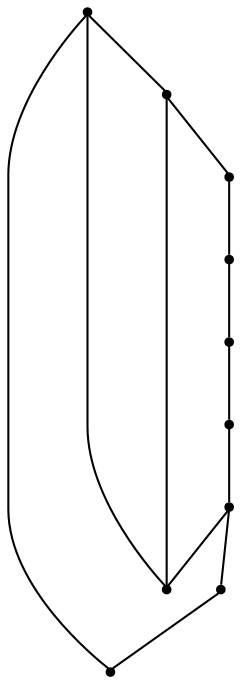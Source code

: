 graph {
  node [shape=point,comment="{\"directed\":false,\"doi\":\"10.1007/978-3-319-73915-1_40\",\"figure\":\"7 (2)\"}"]

  v0 [pos="455.47255697449293,571.5383095455397"]
  v1 [pos="425.4677818394257,571.5383095455397"]
  v2 [pos="395.4629828587019,571.5383095455397"]
  v3 [pos="335.4534246400152,571.5383095455397"]
  v4 [pos="245.4391032090897,571.5383095455397"]
  v5 [pos="305.44864950494804,571.5383095455397"]
  v6 [pos="275.443882318433,571.5383095455397"]
  v7 [pos="215.4343280740225,571.5383095455397"]
  v8 [pos="395.46299080725413,451.5207117124305"]
  v9 [pos="275.44389026698525,451.5207117124305"]

  v0 -- v9 [id="-1",pos="455.47255697449293,571.5383095455397 440.44517518452795,546.938922937188 420.68787227528315,526.685942175014 396.21313542228404,510.7794308466564 275.44389026698525,451.5207117124305 275.44389026698525,451.5207117124305 275.44389026698525,451.5207117124305"]
  v4 -- v6 [id="-3",pos="245.4391032090897,571.5383095455397 275.443882318433,571.5383095455397 275.443882318433,571.5383095455397 275.443882318433,571.5383095455397"]
  v6 -- v5 [id="-4",pos="275.443882318433,571.5383095455397 305.44864950494804,571.5383095455397 305.44864950494804,571.5383095455397 305.44864950494804,571.5383095455397"]
  v5 -- v3 [id="-5",pos="305.44864950494804,571.5383095455397 335.4534246400152,571.5383095455397 335.4534246400152,571.5383095455397 335.4534246400152,571.5383095455397"]
  v3 -- v2 [id="-6",pos="335.4534246400152,571.5383095455397 395.4629828587019,571.5383095455397 395.4629828587019,571.5383095455397 395.4629828587019,571.5383095455397"]
  v2 -- v1 [id="-7",pos="395.4629828587019,571.5383095455397 425.4677818394257,571.5383095455397 425.4677818394257,571.5383095455397 425.4677818394257,571.5383095455397"]
  v1 -- v0 [id="-8",pos="425.4677818394257,571.5383095455397 455.47255697449293,571.5383095455397 455.47255697449293,571.5383095455397 455.47255697449293,571.5383095455397"]
  v9 -- v8 [id="-11",pos="275.44389026698525,451.5207117124305 395.46299080725413,451.5207117124305 395.46299080725413,451.5207117124305 395.46299080725413,451.5207117124305"]
  v3 -- v8 [id="-16",pos="335.4534246400152,571.5383095455397 275.9439734294182,552.0396053498275 256.1908196644282,532.2867413635112 276.1940030878063,512.2837871954468 395.46299080725413,451.5207117124305 395.46299080725413,451.5207117124305 395.46299080725413,451.5207117124305"]
  v8 -- v0 [id="-21",pos="395.46299080725413,451.5207117124305 455.47255697449293,571.5383095455397 455.47255697449293,571.5383095455397 455.47255697449293,571.5383095455397"]
  v7 -- v4 [id="-22",pos="215.4343280740225,571.5383095455397 245.4391032090897,571.5383095455397 245.4391032090897,571.5383095455397 245.4391032090897,571.5383095455397"]
  v9 -- v7 [id="-23",pos="275.44389026698525,451.5207117124305 215.4343280740225,571.5383095455397 215.4343280740225,571.5383095455397 215.4343280740225,571.5383095455397"]
}